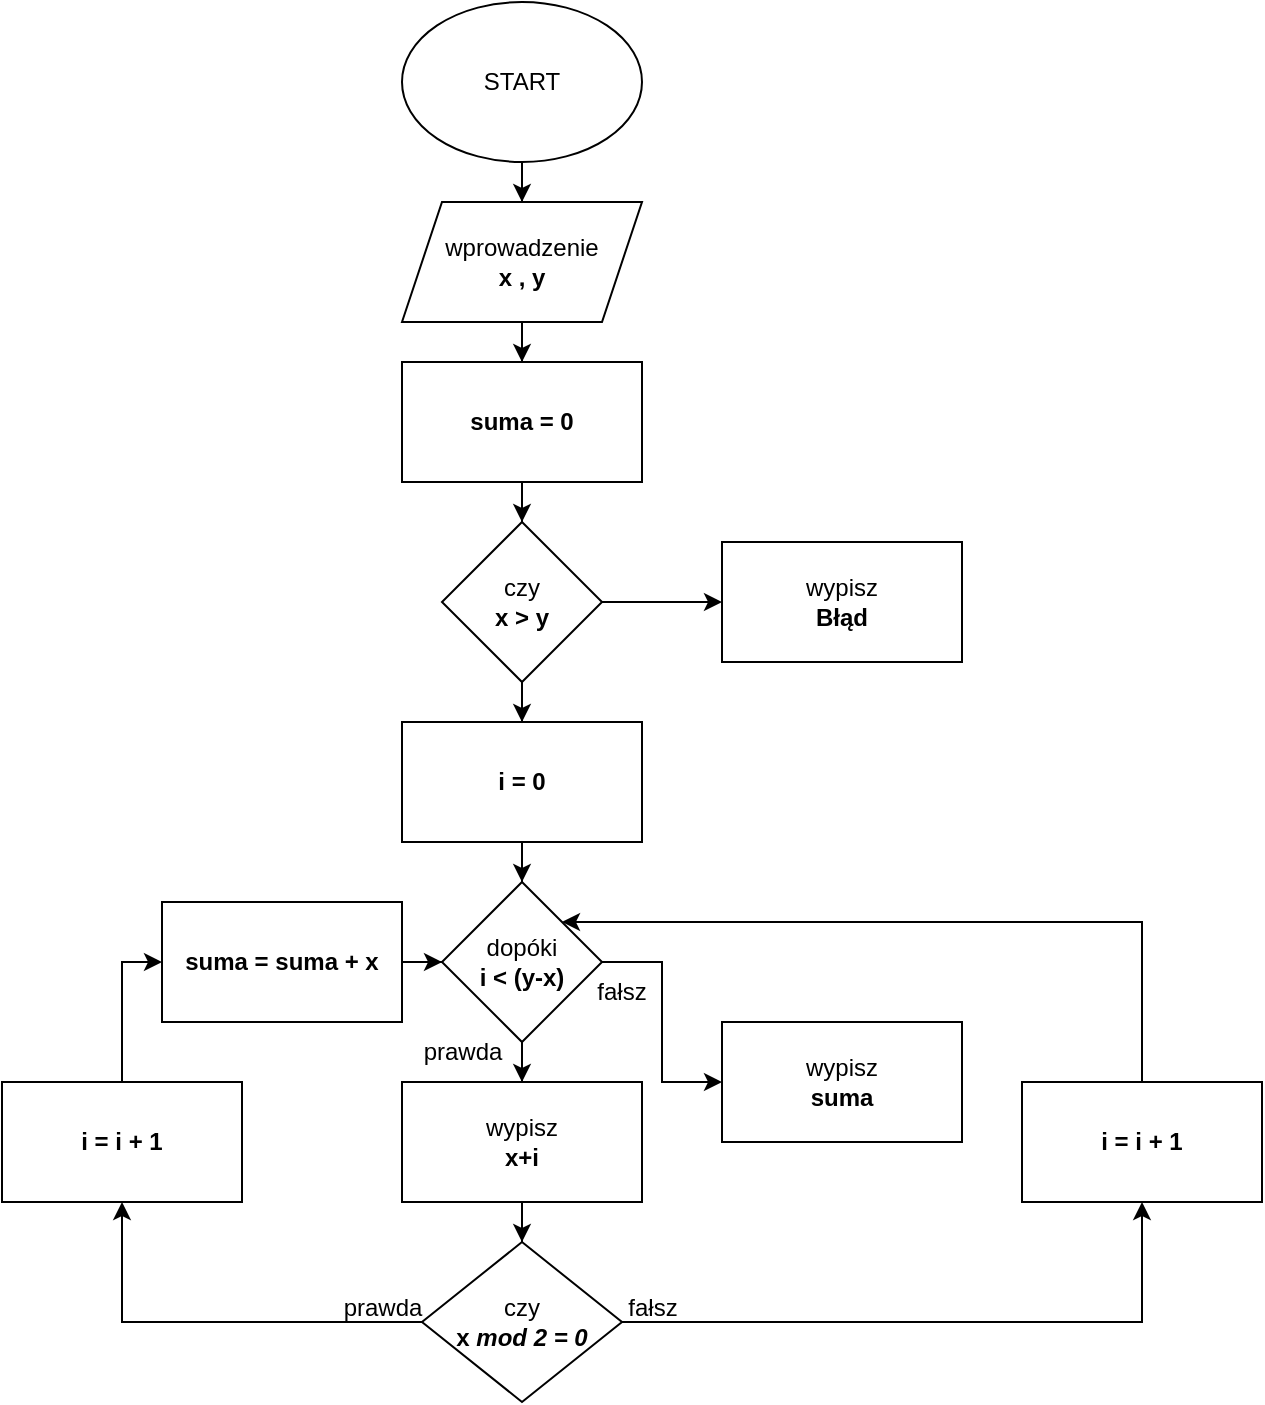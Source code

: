 <mxfile version="24.8.0">
  <diagram name="Strona-1" id="CwWNdNBHOA8T3IGSUlDJ">
    <mxGraphModel dx="466" dy="351" grid="1" gridSize="10" guides="1" tooltips="1" connect="1" arrows="1" fold="1" page="1" pageScale="1" pageWidth="827" pageHeight="1169" math="0" shadow="0">
      <root>
        <mxCell id="0" />
        <mxCell id="1" parent="0" />
        <mxCell id="rVgvyWtYOlzBFb4Ia4IZ-3" value="" style="edgeStyle=orthogonalEdgeStyle;rounded=0;orthogonalLoop=1;jettySize=auto;html=1;" parent="1" source="rVgvyWtYOlzBFb4Ia4IZ-1" target="rVgvyWtYOlzBFb4Ia4IZ-2" edge="1">
          <mxGeometry relative="1" as="geometry" />
        </mxCell>
        <mxCell id="rVgvyWtYOlzBFb4Ia4IZ-1" value="START" style="ellipse;whiteSpace=wrap;html=1;" parent="1" vertex="1">
          <mxGeometry x="340" y="130" width="120" height="80" as="geometry" />
        </mxCell>
        <mxCell id="AM-MqHgUbHt2gTkoSmik-33" value="" style="edgeStyle=orthogonalEdgeStyle;rounded=0;orthogonalLoop=1;jettySize=auto;html=1;" edge="1" parent="1" source="rVgvyWtYOlzBFb4Ia4IZ-2" target="AM-MqHgUbHt2gTkoSmik-32">
          <mxGeometry relative="1" as="geometry" />
        </mxCell>
        <mxCell id="rVgvyWtYOlzBFb4Ia4IZ-2" value="wprowadzenie&lt;div&gt;&lt;b&gt;x , y&lt;/b&gt;&lt;/div&gt;" style="shape=parallelogram;perimeter=parallelogramPerimeter;whiteSpace=wrap;html=1;fixedSize=1;" parent="1" vertex="1">
          <mxGeometry x="340" y="230" width="120" height="60" as="geometry" />
        </mxCell>
        <mxCell id="AM-MqHgUbHt2gTkoSmik-8" value="" style="edgeStyle=orthogonalEdgeStyle;rounded=0;orthogonalLoop=1;jettySize=auto;html=1;" edge="1" parent="1" source="AM-MqHgUbHt2gTkoSmik-3" target="AM-MqHgUbHt2gTkoSmik-7">
          <mxGeometry relative="1" as="geometry" />
        </mxCell>
        <mxCell id="AM-MqHgUbHt2gTkoSmik-12" value="" style="edgeStyle=orthogonalEdgeStyle;rounded=0;orthogonalLoop=1;jettySize=auto;html=1;" edge="1" parent="1" source="AM-MqHgUbHt2gTkoSmik-3" target="AM-MqHgUbHt2gTkoSmik-11">
          <mxGeometry relative="1" as="geometry" />
        </mxCell>
        <mxCell id="AM-MqHgUbHt2gTkoSmik-3" value="czy&lt;div&gt;&lt;b&gt;x &amp;gt; y&lt;/b&gt;&lt;/div&gt;" style="rhombus;whiteSpace=wrap;html=1;" vertex="1" parent="1">
          <mxGeometry x="360" y="390" width="80" height="80" as="geometry" />
        </mxCell>
        <mxCell id="AM-MqHgUbHt2gTkoSmik-7" value="wypisz&lt;div&gt;&lt;b&gt;Błąd&lt;/b&gt;&lt;/div&gt;" style="whiteSpace=wrap;html=1;" vertex="1" parent="1">
          <mxGeometry x="500" y="400" width="120" height="60" as="geometry" />
        </mxCell>
        <mxCell id="AM-MqHgUbHt2gTkoSmik-14" value="" style="edgeStyle=orthogonalEdgeStyle;rounded=0;orthogonalLoop=1;jettySize=auto;html=1;" edge="1" parent="1" source="AM-MqHgUbHt2gTkoSmik-11" target="AM-MqHgUbHt2gTkoSmik-13">
          <mxGeometry relative="1" as="geometry" />
        </mxCell>
        <mxCell id="AM-MqHgUbHt2gTkoSmik-11" value="&lt;b&gt;i = 0&lt;/b&gt;" style="whiteSpace=wrap;html=1;" vertex="1" parent="1">
          <mxGeometry x="340" y="490" width="120" height="60" as="geometry" />
        </mxCell>
        <mxCell id="AM-MqHgUbHt2gTkoSmik-18" value="" style="edgeStyle=orthogonalEdgeStyle;rounded=0;orthogonalLoop=1;jettySize=auto;html=1;" edge="1" parent="1" source="AM-MqHgUbHt2gTkoSmik-13" target="AM-MqHgUbHt2gTkoSmik-17">
          <mxGeometry relative="1" as="geometry" />
        </mxCell>
        <mxCell id="AM-MqHgUbHt2gTkoSmik-45" style="edgeStyle=orthogonalEdgeStyle;rounded=0;orthogonalLoop=1;jettySize=auto;html=1;" edge="1" parent="1" source="AM-MqHgUbHt2gTkoSmik-13" target="AM-MqHgUbHt2gTkoSmik-48">
          <mxGeometry relative="1" as="geometry">
            <mxPoint x="560" y="670" as="targetPoint" />
          </mxGeometry>
        </mxCell>
        <mxCell id="AM-MqHgUbHt2gTkoSmik-13" value="dopóki&lt;div&gt;&lt;b&gt;i &amp;lt; (y-x)&lt;/b&gt;&lt;/div&gt;" style="rhombus;whiteSpace=wrap;html=1;" vertex="1" parent="1">
          <mxGeometry x="360" y="570" width="80" height="80" as="geometry" />
        </mxCell>
        <mxCell id="AM-MqHgUbHt2gTkoSmik-23" value="" style="edgeStyle=orthogonalEdgeStyle;rounded=0;orthogonalLoop=1;jettySize=auto;html=1;" edge="1" parent="1" source="AM-MqHgUbHt2gTkoSmik-17" target="AM-MqHgUbHt2gTkoSmik-22">
          <mxGeometry relative="1" as="geometry" />
        </mxCell>
        <mxCell id="AM-MqHgUbHt2gTkoSmik-17" value="wypisz&lt;div&gt;&lt;b&gt;x+i&lt;/b&gt;&lt;/div&gt;" style="whiteSpace=wrap;html=1;" vertex="1" parent="1">
          <mxGeometry x="340" y="670" width="120" height="60" as="geometry" />
        </mxCell>
        <mxCell id="AM-MqHgUbHt2gTkoSmik-27" style="edgeStyle=orthogonalEdgeStyle;rounded=0;orthogonalLoop=1;jettySize=auto;html=1;entryX=0.5;entryY=1;entryDx=0;entryDy=0;" edge="1" parent="1" source="AM-MqHgUbHt2gTkoSmik-22" target="AM-MqHgUbHt2gTkoSmik-46">
          <mxGeometry relative="1" as="geometry">
            <Array as="points">
              <mxPoint x="710" y="790" />
            </Array>
          </mxGeometry>
        </mxCell>
        <mxCell id="AM-MqHgUbHt2gTkoSmik-37" style="edgeStyle=orthogonalEdgeStyle;rounded=0;orthogonalLoop=1;jettySize=auto;html=1;exitX=0;exitY=0.5;exitDx=0;exitDy=0;entryX=0.5;entryY=1;entryDx=0;entryDy=0;" edge="1" parent="1" source="AM-MqHgUbHt2gTkoSmik-22" target="AM-MqHgUbHt2gTkoSmik-42">
          <mxGeometry relative="1" as="geometry">
            <mxPoint x="280" y="610" as="targetPoint" />
            <Array as="points">
              <mxPoint x="200" y="790" />
            </Array>
          </mxGeometry>
        </mxCell>
        <mxCell id="AM-MqHgUbHt2gTkoSmik-22" value="czy&lt;div&gt;&lt;b&gt;x &lt;i&gt;mod 2 = 0&lt;/i&gt;&lt;/b&gt;&lt;/div&gt;" style="rhombus;whiteSpace=wrap;html=1;" vertex="1" parent="1">
          <mxGeometry x="350" y="750" width="100" height="80" as="geometry" />
        </mxCell>
        <mxCell id="AM-MqHgUbHt2gTkoSmik-28" value="fałsz" style="text;html=1;align=center;verticalAlign=middle;resizable=0;points=[];autosize=1;strokeColor=none;fillColor=none;" vertex="1" parent="1">
          <mxGeometry x="440" y="768" width="50" height="30" as="geometry" />
        </mxCell>
        <mxCell id="AM-MqHgUbHt2gTkoSmik-35" style="edgeStyle=orthogonalEdgeStyle;rounded=0;orthogonalLoop=1;jettySize=auto;html=1;entryX=0.5;entryY=0;entryDx=0;entryDy=0;" edge="1" parent="1" source="AM-MqHgUbHt2gTkoSmik-32" target="AM-MqHgUbHt2gTkoSmik-3">
          <mxGeometry relative="1" as="geometry" />
        </mxCell>
        <mxCell id="AM-MqHgUbHt2gTkoSmik-32" value="&lt;b&gt;suma = 0&lt;/b&gt;" style="rounded=0;whiteSpace=wrap;html=1;" vertex="1" parent="1">
          <mxGeometry x="340" y="310" width="120" height="60" as="geometry" />
        </mxCell>
        <mxCell id="AM-MqHgUbHt2gTkoSmik-40" style="edgeStyle=orthogonalEdgeStyle;rounded=0;orthogonalLoop=1;jettySize=auto;html=1;" edge="1" parent="1" source="AM-MqHgUbHt2gTkoSmik-39" target="AM-MqHgUbHt2gTkoSmik-13">
          <mxGeometry relative="1" as="geometry" />
        </mxCell>
        <mxCell id="AM-MqHgUbHt2gTkoSmik-39" value="&lt;b&gt;suma = suma + x&lt;/b&gt;" style="rounded=0;whiteSpace=wrap;html=1;" vertex="1" parent="1">
          <mxGeometry x="220" y="580" width="120" height="60" as="geometry" />
        </mxCell>
        <mxCell id="AM-MqHgUbHt2gTkoSmik-41" value="prawda" style="text;html=1;align=center;verticalAlign=middle;resizable=0;points=[];autosize=1;strokeColor=none;fillColor=none;" vertex="1" parent="1">
          <mxGeometry x="300" y="768" width="60" height="30" as="geometry" />
        </mxCell>
        <mxCell id="AM-MqHgUbHt2gTkoSmik-43" style="edgeStyle=orthogonalEdgeStyle;rounded=0;orthogonalLoop=1;jettySize=auto;html=1;entryX=0;entryY=0.5;entryDx=0;entryDy=0;" edge="1" parent="1" source="AM-MqHgUbHt2gTkoSmik-42" target="AM-MqHgUbHt2gTkoSmik-39">
          <mxGeometry relative="1" as="geometry" />
        </mxCell>
        <mxCell id="AM-MqHgUbHt2gTkoSmik-42" value="&lt;b&gt;i = i + 1&lt;/b&gt;" style="rounded=0;whiteSpace=wrap;html=1;" vertex="1" parent="1">
          <mxGeometry x="140" y="670" width="120" height="60" as="geometry" />
        </mxCell>
        <mxCell id="AM-MqHgUbHt2gTkoSmik-44" value="prawda" style="text;html=1;align=center;verticalAlign=middle;resizable=0;points=[];autosize=1;strokeColor=none;fillColor=none;" vertex="1" parent="1">
          <mxGeometry x="340" y="640" width="60" height="30" as="geometry" />
        </mxCell>
        <mxCell id="AM-MqHgUbHt2gTkoSmik-47" style="edgeStyle=orthogonalEdgeStyle;rounded=0;orthogonalLoop=1;jettySize=auto;html=1;entryX=1;entryY=0;entryDx=0;entryDy=0;" edge="1" parent="1" source="AM-MqHgUbHt2gTkoSmik-46" target="AM-MqHgUbHt2gTkoSmik-13">
          <mxGeometry relative="1" as="geometry">
            <Array as="points">
              <mxPoint x="710" y="590" />
            </Array>
          </mxGeometry>
        </mxCell>
        <mxCell id="AM-MqHgUbHt2gTkoSmik-46" value="&lt;b&gt;i = i + 1&lt;/b&gt;" style="rounded=0;whiteSpace=wrap;html=1;" vertex="1" parent="1">
          <mxGeometry x="650" y="670" width="120" height="60" as="geometry" />
        </mxCell>
        <mxCell id="AM-MqHgUbHt2gTkoSmik-48" value="wypisz&lt;div&gt;&lt;b&gt;suma&lt;/b&gt;&lt;/div&gt;" style="rounded=0;whiteSpace=wrap;html=1;" vertex="1" parent="1">
          <mxGeometry x="500" y="640" width="120" height="60" as="geometry" />
        </mxCell>
        <mxCell id="AM-MqHgUbHt2gTkoSmik-49" value="fałsz" style="text;html=1;align=center;verticalAlign=middle;whiteSpace=wrap;rounded=0;" vertex="1" parent="1">
          <mxGeometry x="420" y="610" width="60" height="30" as="geometry" />
        </mxCell>
      </root>
    </mxGraphModel>
  </diagram>
</mxfile>
